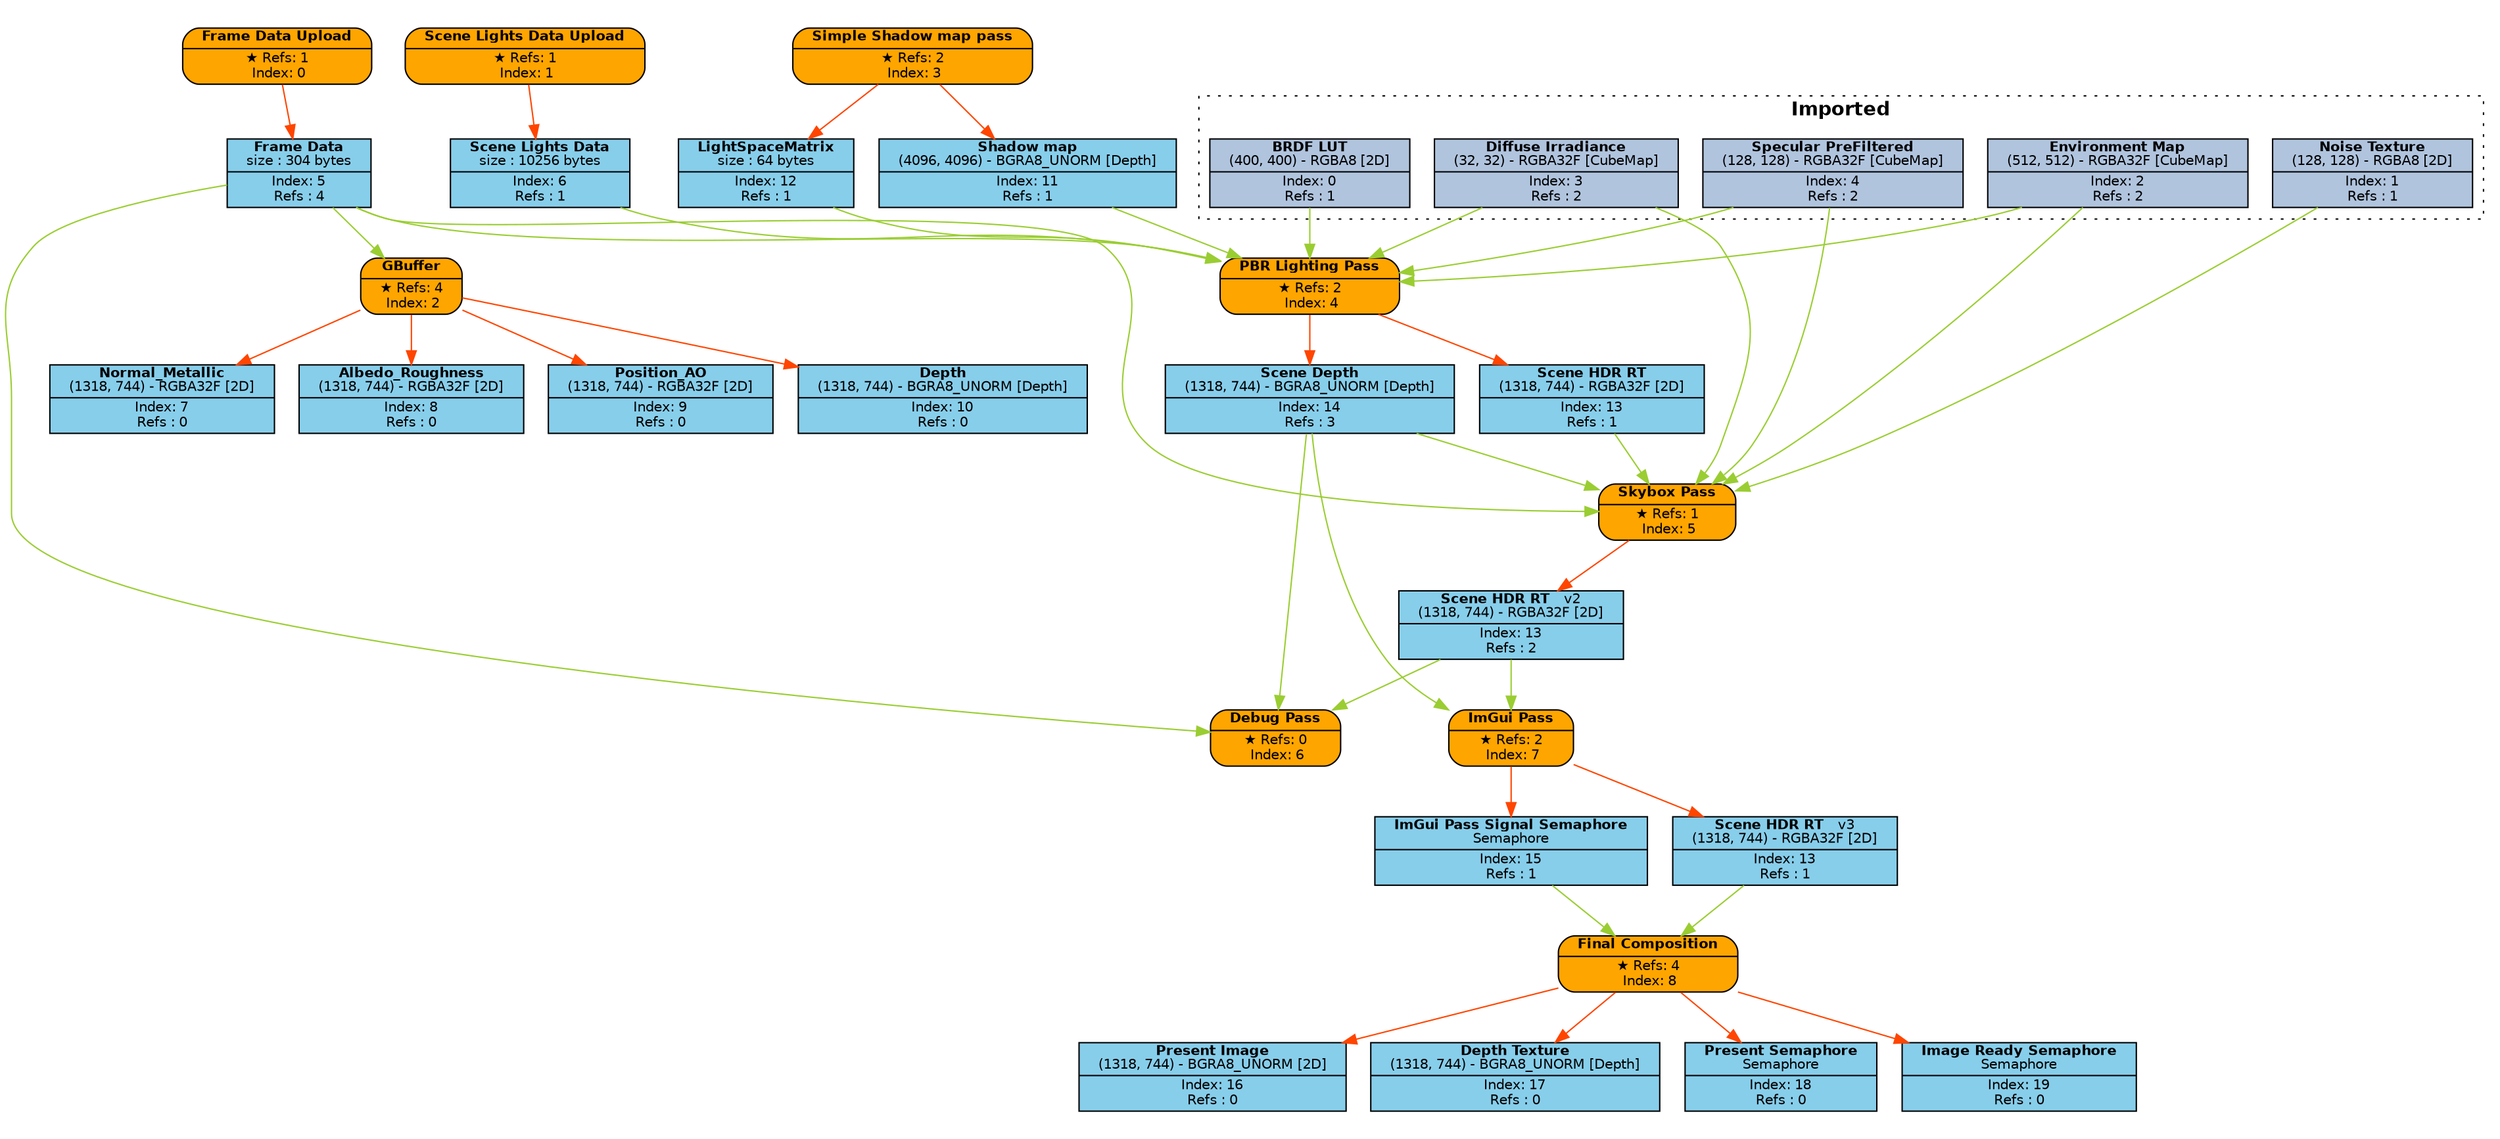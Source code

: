 digraph FrameGraph {
graph [style=invis, rankdir="TB" ordering=out, splines=spline]
node [shape=record, fontname="helvetica", fontsize=10, margin="0.2,0.03"]

P0 [label=<{ {<B>Frame Data Upload</B>} | {&#x2605; Refs: 1<BR/> Index: 0} }> style="rounded,filled", fillcolor=orange]
P1 [label=<{ {<B>Scene Lights Data Upload</B>} | {&#x2605; Refs: 1<BR/> Index: 1} }> style="rounded,filled", fillcolor=orange]
P2 [label=<{ {<B>GBuffer</B>} | {&#x2605; Refs: 4<BR/> Index: 2} }> style="rounded,filled", fillcolor=orange]
P3 [label=<{ {<B>Simple Shadow map pass</B>} | {&#x2605; Refs: 2<BR/> Index: 3} }> style="rounded,filled", fillcolor=orange]
P4 [label=<{ {<B>PBR Lighting Pass</B>} | {&#x2605; Refs: 2<BR/> Index: 4} }> style="rounded,filled", fillcolor=orange]
P5 [label=<{ {<B>Skybox Pass</B>} | {&#x2605; Refs: 1<BR/> Index: 5} }> style="rounded,filled", fillcolor=orange]
P6 [label=<{ {<B>Debug Pass</B>} | {&#x2605; Refs: 0<BR/> Index: 6} }> style="rounded,filled", fillcolor=orange]
P7 [label=<{ {<B>ImGui Pass</B>} | {&#x2605; Refs: 2<BR/> Index: 7} }> style="rounded,filled", fillcolor=orange]
P8 [label=<{ {<B>Final Composition</B>} | {&#x2605; Refs: 4<BR/> Index: 8} }> style="rounded,filled", fillcolor=orange]

R0_1 [label=<{ {<B>BRDF LUT</B><BR/>(400, 400) - RGBA8 [2D]} | {Index: 0<BR/>Refs : 1} }> style=filled, fillcolor=lightsteelblue]
R1_1 [label=<{ {<B>Noise Texture</B><BR/>(128, 128) - RGBA8 [2D]} | {Index: 1<BR/>Refs : 1} }> style=filled, fillcolor=lightsteelblue]
R2_1 [label=<{ {<B>Environment Map</B><BR/>(512, 512) - RGBA32F [CubeMap]} | {Index: 2<BR/>Refs : 2} }> style=filled, fillcolor=lightsteelblue]
R3_1 [label=<{ {<B>Diffuse Irradiance</B><BR/>(32, 32) - RGBA32F [CubeMap]} | {Index: 3<BR/>Refs : 2} }> style=filled, fillcolor=lightsteelblue]
R4_1 [label=<{ {<B>Specular PreFiltered</B><BR/>(128, 128) - RGBA32F [CubeMap]} | {Index: 4<BR/>Refs : 2} }> style=filled, fillcolor=lightsteelblue]
R5_1 [label=<{ {<B>Frame Data</B><BR/>size : 304 bytes} | {Index: 5<BR/>Refs : 4} }> style=filled, fillcolor=skyblue]
R6_1 [label=<{ {<B>Scene Lights Data</B><BR/>size : 10256 bytes} | {Index: 6<BR/>Refs : 1} }> style=filled, fillcolor=skyblue]
R7_1 [label=<{ {<B>Normal_Metallic</B><BR/>(1318, 744) - RGBA32F [2D]} | {Index: 7<BR/>Refs : 0} }> style=filled, fillcolor=skyblue]
R8_1 [label=<{ {<B>Albedo_Roughness</B><BR/>(1318, 744) - RGBA32F [2D]} | {Index: 8<BR/>Refs : 0} }> style=filled, fillcolor=skyblue]
R9_1 [label=<{ {<B>Position_AO</B><BR/>(1318, 744) - RGBA32F [2D]} | {Index: 9<BR/>Refs : 0} }> style=filled, fillcolor=skyblue]
R10_1 [label=<{ {<B>Depth</B><BR/>(1318, 744) - BGRA8_UNORM [Depth]} | {Index: 10<BR/>Refs : 0} }> style=filled, fillcolor=skyblue]
R11_1 [label=<{ {<B>Shadow map</B><BR/>(4096, 4096) - BGRA8_UNORM [Depth]} | {Index: 11<BR/>Refs : 1} }> style=filled, fillcolor=skyblue]
R12_1 [label=<{ {<B>LightSpaceMatrix</B><BR/>size : 64 bytes} | {Index: 12<BR/>Refs : 1} }> style=filled, fillcolor=skyblue]
R13_1 [label=<{ {<B>Scene HDR RT</B><BR/>(1318, 744) - RGBA32F [2D]} | {Index: 13<BR/>Refs : 1} }> style=filled, fillcolor=skyblue]
R14_1 [label=<{ {<B>Scene Depth</B><BR/>(1318, 744) - BGRA8_UNORM [Depth]} | {Index: 14<BR/>Refs : 3} }> style=filled, fillcolor=skyblue]
R13_2 [label=<{ {<B>Scene HDR RT</B>   <FONT>v2</FONT><BR/>(1318, 744) - RGBA32F [2D]} | {Index: 13<BR/>Refs : 2} }> style=filled, fillcolor=skyblue]
R15_1 [label=<{ {<B>ImGui Pass Signal Semaphore</B><BR/>Semaphore} | {Index: 15<BR/>Refs : 1} }> style=filled, fillcolor=skyblue]
R13_3 [label=<{ {<B>Scene HDR RT</B>   <FONT>v3</FONT><BR/>(1318, 744) - RGBA32F [2D]} | {Index: 13<BR/>Refs : 1} }> style=filled, fillcolor=skyblue]
R16_1 [label=<{ {<B>Present Image</B><BR/>(1318, 744) - BGRA8_UNORM [2D]} | {Index: 16<BR/>Refs : 0} }> style=filled, fillcolor=skyblue]
R17_1 [label=<{ {<B>Depth Texture</B><BR/>(1318, 744) - BGRA8_UNORM [Depth]} | {Index: 17<BR/>Refs : 0} }> style=filled, fillcolor=skyblue]
R18_1 [label=<{ {<B>Present Semaphore</B><BR/>Semaphore} | {Index: 18<BR/>Refs : 0} }> style=filled, fillcolor=skyblue]
R19_1 [label=<{ {<B>Image Ready Semaphore</B><BR/>Semaphore} | {Index: 19<BR/>Refs : 0} }> style=filled, fillcolor=skyblue]

P0 -> { R5_1 } [color=orangered]
P1 -> { R6_1 } [color=orangered]
P2 -> { R7_1 R8_1 R9_1 R10_1 } [color=orangered]
P3 -> { R11_1 R12_1 } [color=orangered]
P4 -> { R13_1 R14_1 } [color=orangered]
P5 -> { R13_2 } [color=orangered]
P6 -> { } [color=orangered]
P7 -> { R13_3 R15_1 } [color=orangered]
P8 -> { R16_1 R17_1 R18_1 R19_1 } [color=orangered]

R0_1 -> { P4 } [color=olivedrab3]
R1_1 -> { P5 } [color=olivedrab3]
R2_1 -> { P4 P5 } [color=olivedrab3]
R3_1 -> { P4 P5 } [color=olivedrab3]
R4_1 -> { P4 P5 } [color=olivedrab3]
R5_1 -> { P2 P4 P5 P6 } [color=olivedrab3]
R6_1 -> { P4 } [color=olivedrab3]
R7_1 -> { } [color=olivedrab3]
R8_1 -> { } [color=olivedrab3]
R9_1 -> { } [color=olivedrab3]
R10_1 -> { } [color=olivedrab3]
R11_1 -> { P4 } [color=olivedrab3]
R12_1 -> { P4 } [color=olivedrab3]
R13_1 -> { P5 } [color=olivedrab3]
R14_1 -> { P5 P6 P7 } [color=olivedrab3]
R13_2 -> { P6 P7 } [color=olivedrab3]
R15_1 -> { P8 } [color=olivedrab3]
R13_3 -> { P8 } [color=olivedrab3]
R16_1 -> { } [color=olivedrab3]
R17_1 -> { } [color=olivedrab3]
R18_1 -> { } [color=olivedrab3]
R19_1 -> { } [color=olivedrab3]

subgraph cluster_0 {
P0 R5_1 
}
subgraph cluster_1 {
P1 R6_1 
}
subgraph cluster_2 {
P2 R7_1 R8_1 R9_1 R10_1 
}
subgraph cluster_3 {
P3 R11_1 R12_1 
}
subgraph cluster_4 {
P4 R13_1 R14_1 
}
subgraph cluster_5 {
P5 
}
subgraph cluster_6 {
P6 
}
subgraph cluster_7 {
P7 R15_1 
}
subgraph cluster_8 {
P8 R16_1 R17_1 R18_1 R19_1 
}

subgraph cluster_imported_resources {
graph [style=dotted, fontname="helvetica", label=< <B>Imported</B> >]
R0_1 R1_1 R2_1 R3_1 R4_1 
}

}